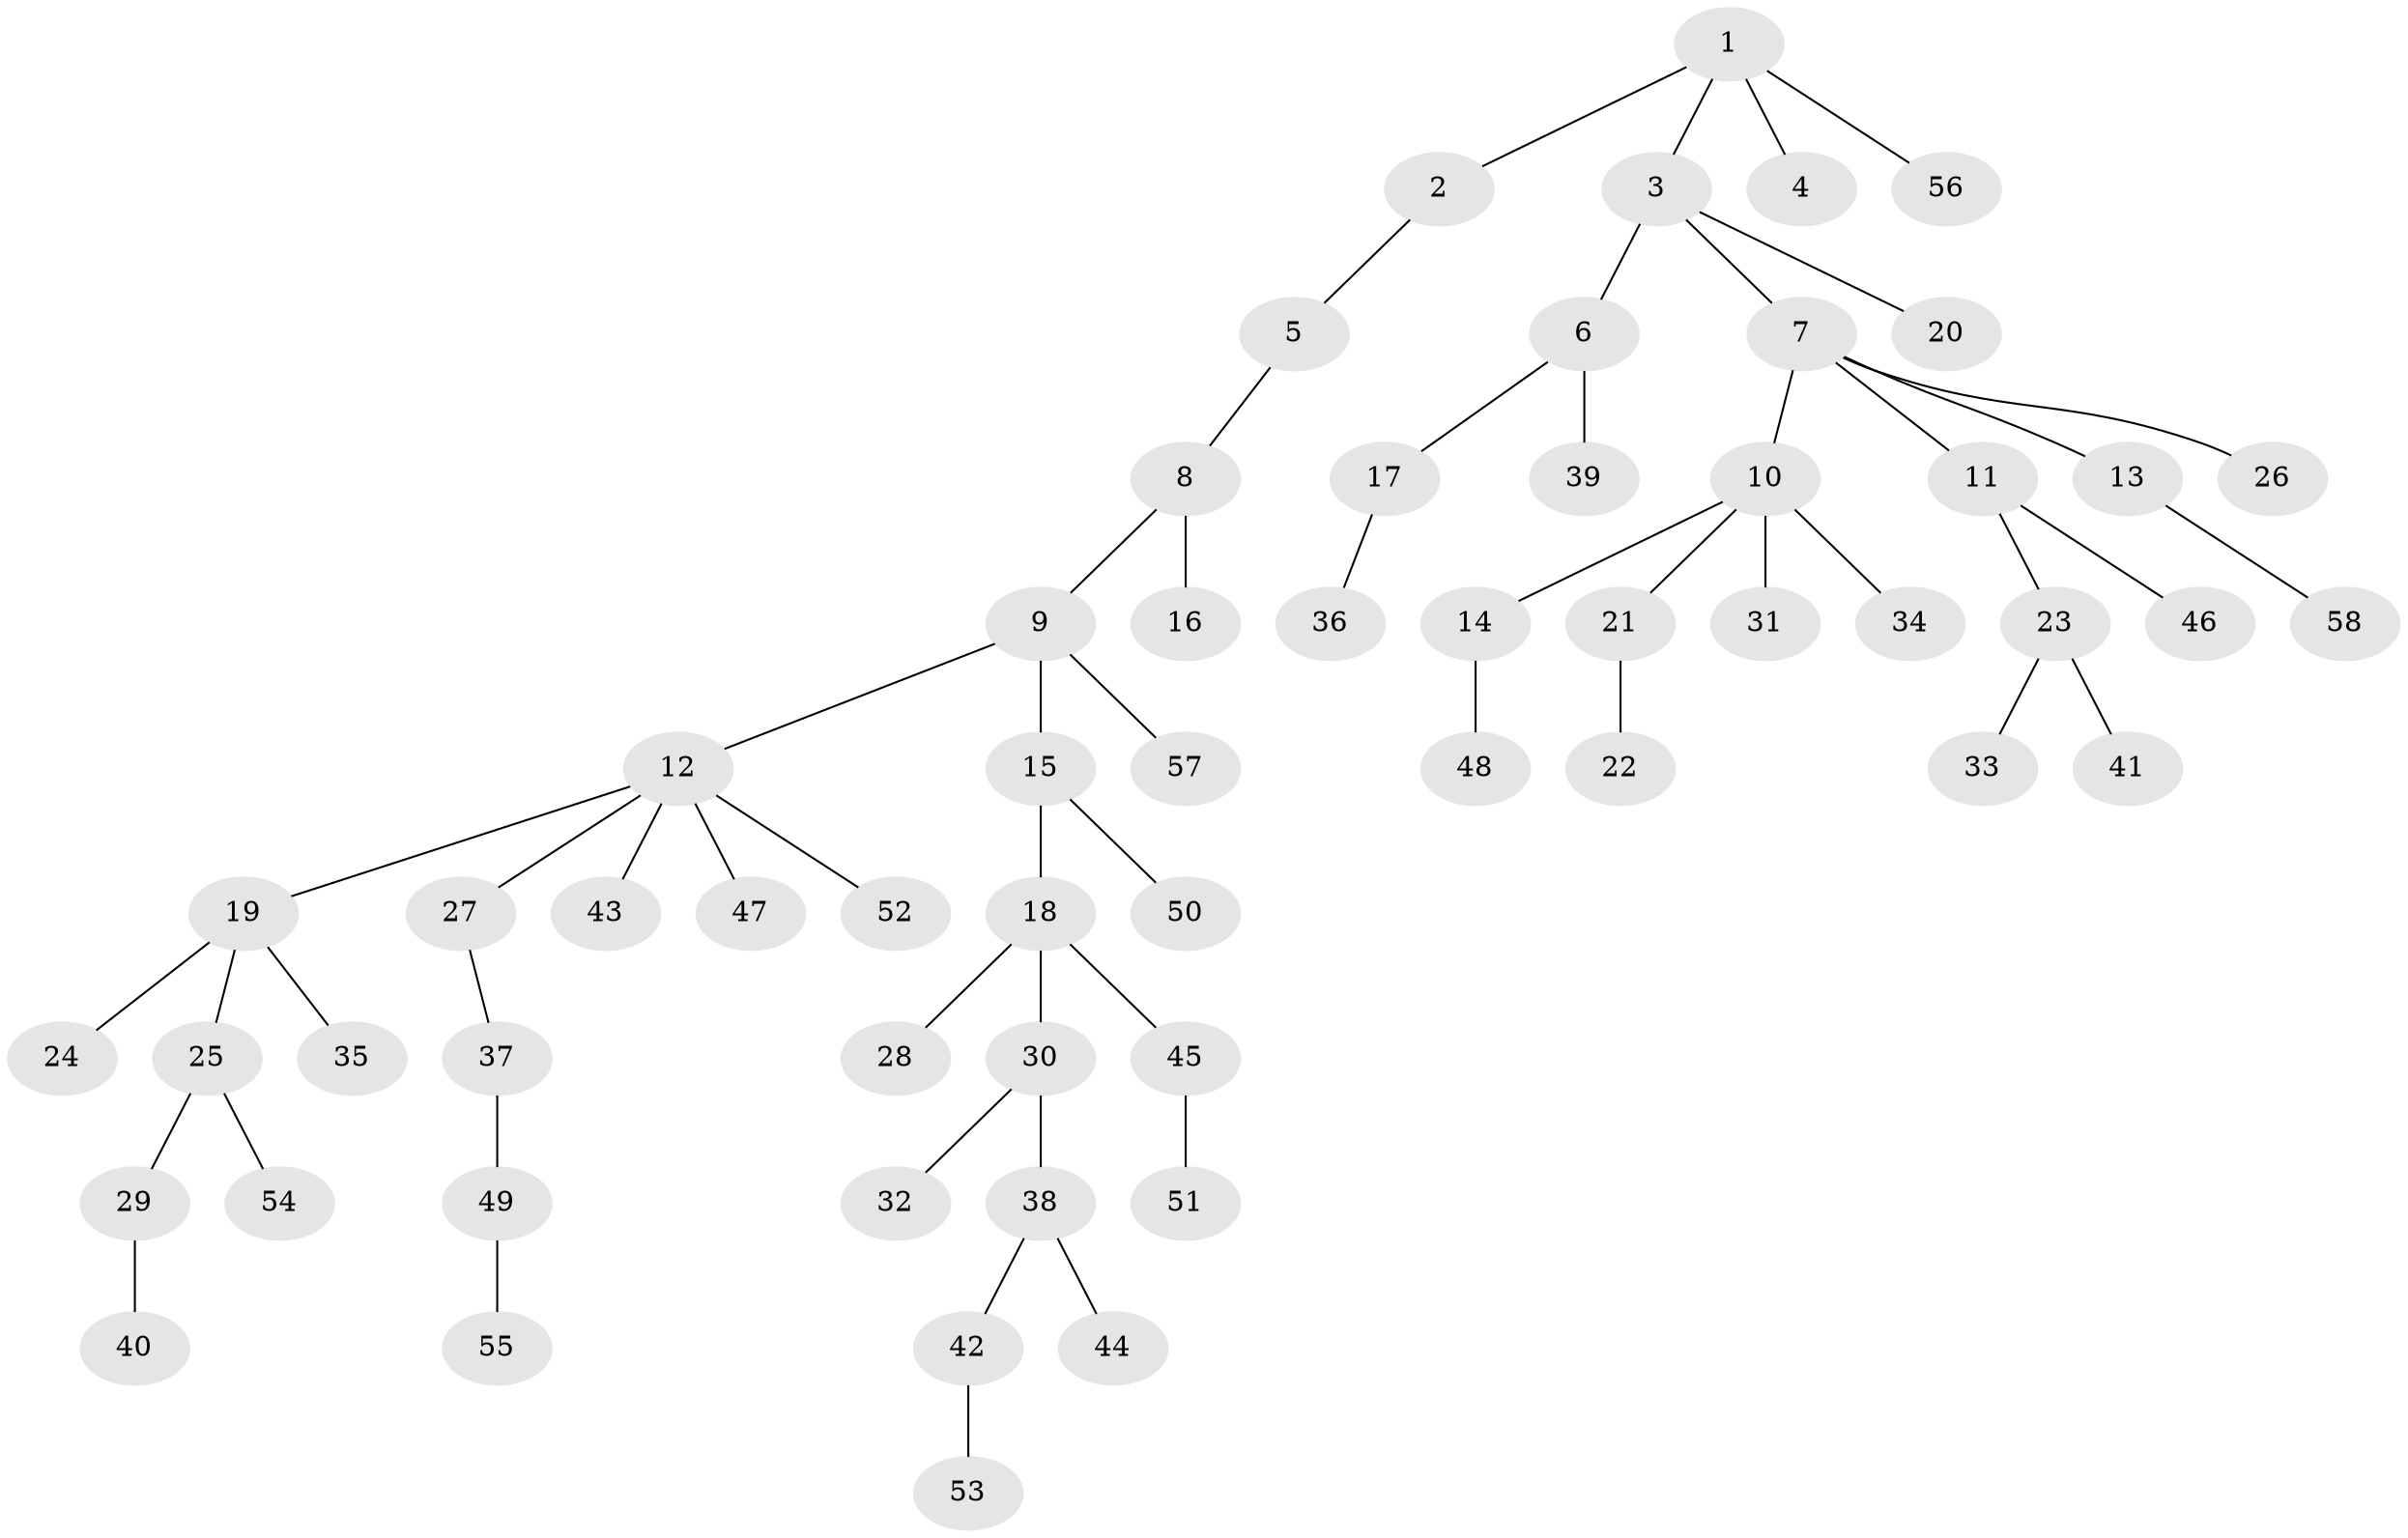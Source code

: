 // coarse degree distribution, {3: 0.13793103448275862, 2: 0.2413793103448276, 8: 0.034482758620689655, 1: 0.5517241379310345, 6: 0.034482758620689655}
// Generated by graph-tools (version 1.1) at 2025/19/03/04/25 18:19:11]
// undirected, 58 vertices, 57 edges
graph export_dot {
graph [start="1"]
  node [color=gray90,style=filled];
  1;
  2;
  3;
  4;
  5;
  6;
  7;
  8;
  9;
  10;
  11;
  12;
  13;
  14;
  15;
  16;
  17;
  18;
  19;
  20;
  21;
  22;
  23;
  24;
  25;
  26;
  27;
  28;
  29;
  30;
  31;
  32;
  33;
  34;
  35;
  36;
  37;
  38;
  39;
  40;
  41;
  42;
  43;
  44;
  45;
  46;
  47;
  48;
  49;
  50;
  51;
  52;
  53;
  54;
  55;
  56;
  57;
  58;
  1 -- 2;
  1 -- 3;
  1 -- 4;
  1 -- 56;
  2 -- 5;
  3 -- 6;
  3 -- 7;
  3 -- 20;
  5 -- 8;
  6 -- 17;
  6 -- 39;
  7 -- 10;
  7 -- 11;
  7 -- 13;
  7 -- 26;
  8 -- 9;
  8 -- 16;
  9 -- 12;
  9 -- 15;
  9 -- 57;
  10 -- 14;
  10 -- 21;
  10 -- 31;
  10 -- 34;
  11 -- 23;
  11 -- 46;
  12 -- 19;
  12 -- 27;
  12 -- 43;
  12 -- 47;
  12 -- 52;
  13 -- 58;
  14 -- 48;
  15 -- 18;
  15 -- 50;
  17 -- 36;
  18 -- 28;
  18 -- 30;
  18 -- 45;
  19 -- 24;
  19 -- 25;
  19 -- 35;
  21 -- 22;
  23 -- 33;
  23 -- 41;
  25 -- 29;
  25 -- 54;
  27 -- 37;
  29 -- 40;
  30 -- 32;
  30 -- 38;
  37 -- 49;
  38 -- 42;
  38 -- 44;
  42 -- 53;
  45 -- 51;
  49 -- 55;
}
